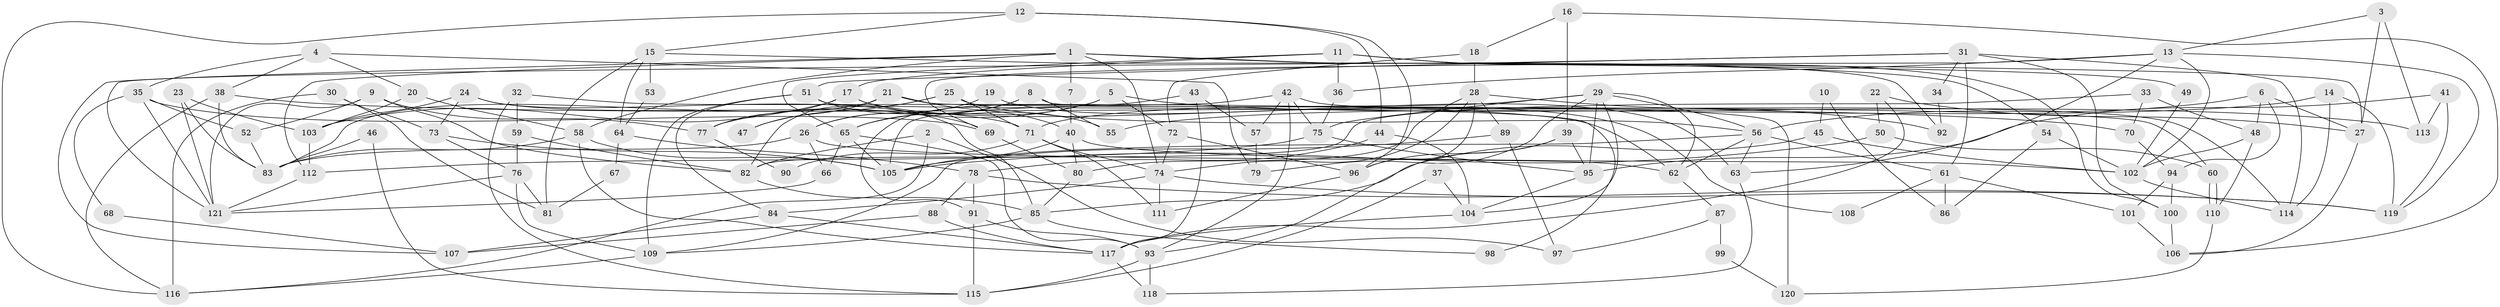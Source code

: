 // coarse degree distribution, {7: 0.12658227848101267, 3: 0.20253164556962025, 6: 0.11392405063291139, 9: 0.02531645569620253, 8: 0.10126582278481013, 4: 0.17721518987341772, 5: 0.12658227848101267, 2: 0.11392405063291139, 10: 0.012658227848101266}
// Generated by graph-tools (version 1.1) at 2025/52/02/27/25 19:52:05]
// undirected, 121 vertices, 242 edges
graph export_dot {
graph [start="1"]
  node [color=gray90,style=filled];
  1;
  2;
  3;
  4;
  5;
  6;
  7;
  8;
  9;
  10;
  11;
  12;
  13;
  14;
  15;
  16;
  17;
  18;
  19;
  20;
  21;
  22;
  23;
  24;
  25;
  26;
  27;
  28;
  29;
  30;
  31;
  32;
  33;
  34;
  35;
  36;
  37;
  38;
  39;
  40;
  41;
  42;
  43;
  44;
  45;
  46;
  47;
  48;
  49;
  50;
  51;
  52;
  53;
  54;
  55;
  56;
  57;
  58;
  59;
  60;
  61;
  62;
  63;
  64;
  65;
  66;
  67;
  68;
  69;
  70;
  71;
  72;
  73;
  74;
  75;
  76;
  77;
  78;
  79;
  80;
  81;
  82;
  83;
  84;
  85;
  86;
  87;
  88;
  89;
  90;
  91;
  92;
  93;
  94;
  95;
  96;
  97;
  98;
  99;
  100;
  101;
  102;
  103;
  104;
  105;
  106;
  107;
  108;
  109;
  110;
  111;
  112;
  113;
  114;
  115;
  116;
  117;
  118;
  119;
  120;
  121;
  1 -- 74;
  1 -- 27;
  1 -- 7;
  1 -- 58;
  1 -- 92;
  1 -- 107;
  1 -- 112;
  2 -- 116;
  2 -- 82;
  2 -- 97;
  3 -- 113;
  3 -- 13;
  3 -- 27;
  4 -- 20;
  4 -- 38;
  4 -- 35;
  4 -- 79;
  5 -- 65;
  5 -- 77;
  5 -- 72;
  5 -- 113;
  6 -- 94;
  6 -- 56;
  6 -- 27;
  6 -- 48;
  7 -- 40;
  8 -- 26;
  8 -- 65;
  8 -- 55;
  8 -- 120;
  9 -- 121;
  9 -- 52;
  9 -- 77;
  9 -- 82;
  10 -- 45;
  10 -- 86;
  11 -- 65;
  11 -- 36;
  11 -- 17;
  11 -- 49;
  11 -- 100;
  12 -- 96;
  12 -- 116;
  12 -- 15;
  12 -- 44;
  13 -- 69;
  13 -- 119;
  13 -- 36;
  13 -- 63;
  13 -- 102;
  14 -- 119;
  14 -- 55;
  14 -- 114;
  15 -- 81;
  15 -- 53;
  15 -- 54;
  15 -- 64;
  16 -- 106;
  16 -- 18;
  16 -- 39;
  17 -- 103;
  17 -- 55;
  17 -- 77;
  17 -- 108;
  18 -- 28;
  18 -- 72;
  19 -- 26;
  19 -- 63;
  20 -- 103;
  20 -- 58;
  21 -- 83;
  21 -- 40;
  21 -- 47;
  21 -- 60;
  22 -- 27;
  22 -- 117;
  22 -- 50;
  23 -- 121;
  23 -- 103;
  23 -- 83;
  24 -- 71;
  24 -- 85;
  24 -- 73;
  24 -- 103;
  25 -- 71;
  25 -- 56;
  25 -- 47;
  25 -- 82;
  26 -- 83;
  26 -- 62;
  26 -- 66;
  27 -- 106;
  28 -- 96;
  28 -- 74;
  28 -- 80;
  28 -- 89;
  28 -- 92;
  29 -- 104;
  29 -- 62;
  29 -- 56;
  29 -- 71;
  29 -- 75;
  29 -- 79;
  29 -- 95;
  30 -- 116;
  30 -- 73;
  30 -- 81;
  31 -- 121;
  31 -- 51;
  31 -- 34;
  31 -- 61;
  31 -- 100;
  31 -- 114;
  32 -- 59;
  32 -- 115;
  32 -- 62;
  33 -- 48;
  33 -- 82;
  33 -- 70;
  34 -- 92;
  35 -- 121;
  35 -- 52;
  35 -- 68;
  35 -- 69;
  36 -- 75;
  37 -- 115;
  37 -- 104;
  38 -- 70;
  38 -- 83;
  38 -- 116;
  39 -- 95;
  39 -- 93;
  39 -- 96;
  40 -- 80;
  40 -- 102;
  40 -- 105;
  41 -- 95;
  41 -- 119;
  41 -- 113;
  42 -- 114;
  42 -- 105;
  42 -- 57;
  42 -- 75;
  42 -- 93;
  43 -- 57;
  43 -- 117;
  43 -- 91;
  44 -- 104;
  44 -- 78;
  45 -- 102;
  45 -- 85;
  46 -- 83;
  46 -- 115;
  48 -- 102;
  48 -- 110;
  49 -- 102;
  50 -- 60;
  50 -- 105;
  51 -- 84;
  51 -- 109;
  51 -- 69;
  51 -- 98;
  52 -- 83;
  53 -- 64;
  54 -- 102;
  54 -- 86;
  56 -- 109;
  56 -- 61;
  56 -- 62;
  56 -- 63;
  57 -- 79;
  58 -- 105;
  58 -- 83;
  58 -- 117;
  59 -- 82;
  59 -- 76;
  60 -- 110;
  60 -- 110;
  61 -- 86;
  61 -- 101;
  61 -- 108;
  62 -- 87;
  63 -- 118;
  64 -- 78;
  64 -- 67;
  65 -- 105;
  65 -- 93;
  65 -- 66;
  66 -- 121;
  67 -- 81;
  68 -- 107;
  69 -- 80;
  70 -- 94;
  71 -- 111;
  71 -- 74;
  71 -- 90;
  72 -- 74;
  72 -- 96;
  73 -- 105;
  73 -- 76;
  74 -- 84;
  74 -- 111;
  74 -- 119;
  75 -- 95;
  75 -- 112;
  76 -- 121;
  76 -- 81;
  76 -- 109;
  77 -- 90;
  78 -- 91;
  78 -- 88;
  78 -- 119;
  80 -- 85;
  82 -- 85;
  84 -- 117;
  84 -- 107;
  85 -- 98;
  85 -- 109;
  87 -- 97;
  87 -- 99;
  88 -- 117;
  88 -- 107;
  89 -- 105;
  89 -- 97;
  91 -- 93;
  91 -- 115;
  93 -- 115;
  93 -- 118;
  94 -- 101;
  94 -- 100;
  95 -- 104;
  96 -- 111;
  99 -- 120;
  100 -- 106;
  101 -- 106;
  102 -- 114;
  103 -- 112;
  104 -- 117;
  109 -- 116;
  110 -- 120;
  112 -- 121;
  117 -- 118;
}
